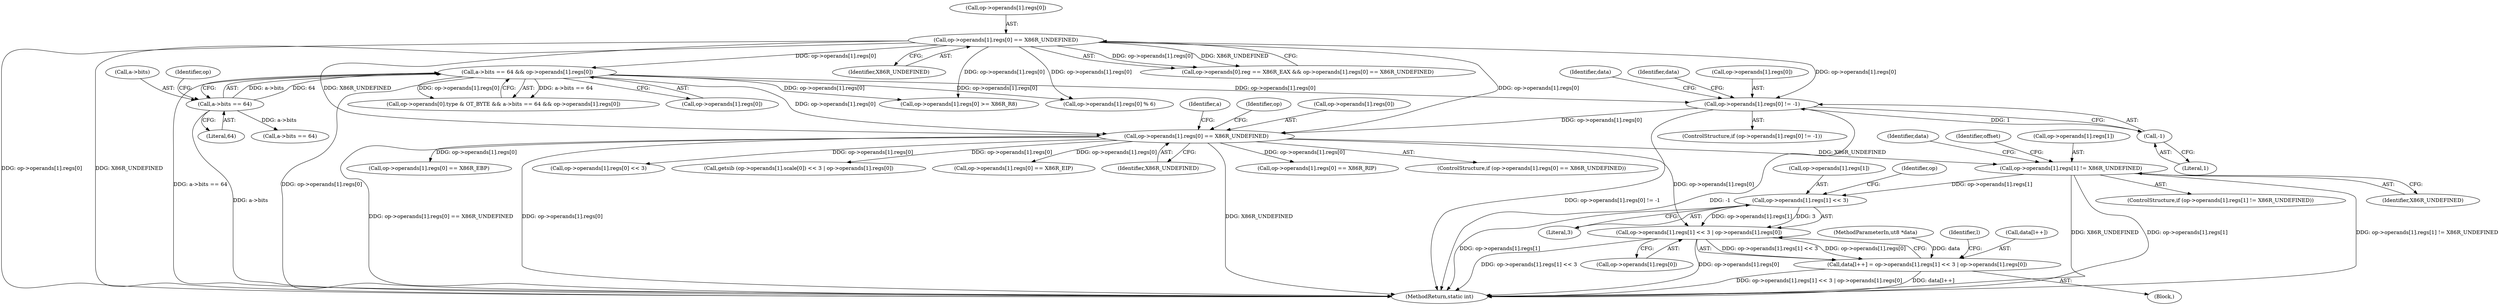 digraph "0_radare2_f17bfd9f1da05f30f23a4dd05e9d2363e1406948@API" {
"1002811" [label="(Call,op->operands[1].regs[1] << 3 | op->operands[1].regs[0])"];
"1002812" [label="(Call,op->operands[1].regs[1] << 3)"];
"1002778" [label="(Call,op->operands[1].regs[1] != X86R_UNDEFINED)"];
"1002541" [label="(Call,op->operands[1].regs[0] == X86R_UNDEFINED)"];
"1002172" [label="(Call,a->bits == 64 && op->operands[1].regs[0])"];
"1002173" [label="(Call,a->bits == 64)"];
"1002040" [label="(Call,op->operands[1].regs[0] == X86R_UNDEFINED)"];
"1002388" [label="(Call,op->operands[1].regs[0] != -1)"];
"1002398" [label="(Call,-1)"];
"1002806" [label="(Call,data[l++] = op->operands[1].regs[1] << 3 | op->operands[1].regs[0])"];
"1002398" [label="(Call,-1)"];
"1002172" [label="(Call,a->bits == 64 && op->operands[1].regs[0])"];
"1002836" [label="(Identifier,offset)"];
"1002813" [label="(Call,op->operands[1].regs[1])"];
"1002777" [label="(ControlStructure,if (op->operands[1].regs[1] != X86R_UNDEFINED))"];
"1002403" [label="(Identifier,data)"];
"1002699" [label="(Call,op->operands[1].regs[0] << 3)"];
"1000104" [label="(MethodParameterIn,ut8 *data)"];
"1002358" [label="(Call,a->bits == 64)"];
"1002718" [label="(Call,getsib (op->operands[1].scale[0]) << 3 | op->operands[1].regs[0])"];
"1002409" [label="(Identifier,data)"];
"1002050" [label="(Identifier,X86R_UNDEFINED)"];
"1002833" [label="(Identifier,l)"];
"1002174" [label="(Call,a->bits)"];
"1002822" [label="(Literal,3)"];
"1002979" [label="(Call,op->operands[1].regs[0] == X86R_EIP)"];
"1002162" [label="(Call,op->operands[0].type & OT_BYTE && a->bits == 64 && op->operands[1].regs[0])"];
"1002806" [label="(Call,data[l++] = op->operands[1].regs[1] << 3 | op->operands[1].regs[0])"];
"1002178" [label="(Call,op->operands[1].regs[0])"];
"1002556" [label="(Identifier,a)"];
"1002638" [label="(Identifier,op)"];
"1002177" [label="(Literal,64)"];
"1002388" [label="(Call,op->operands[1].regs[0] != -1)"];
"1002779" [label="(Call,op->operands[1].regs[1])"];
"1002551" [label="(Identifier,X86R_UNDEFINED)"];
"1002823" [label="(Call,op->operands[1].regs[0])"];
"1002387" [label="(ControlStructure,if (op->operands[1].regs[0] != -1))"];
"1003220" [label="(MethodReturn,static int)"];
"1002542" [label="(Call,op->operands[1].regs[0])"];
"1002040" [label="(Call,op->operands[1].regs[0] == X86R_UNDEFINED)"];
"1002030" [label="(Call,op->operands[0].reg == X86R_EAX && op->operands[1].regs[0] == X86R_UNDEFINED)"];
"1002399" [label="(Literal,1)"];
"1002041" [label="(Call,op->operands[1].regs[0])"];
"1002789" [label="(Block,)"];
"1002886" [label="(Call,op->operands[1].regs[0] == X86R_RIP)"];
"1002540" [label="(ControlStructure,if (op->operands[1].regs[0] == X86R_UNDEFINED))"];
"1002173" [label="(Call,a->bits == 64)"];
"1002778" [label="(Call,op->operands[1].regs[1] != X86R_UNDEFINED)"];
"1002811" [label="(Call,op->operands[1].regs[1] << 3 | op->operands[1].regs[0])"];
"1002837" [label="(Call,op->operands[1].regs[0] == X86R_EBP)"];
"1002190" [label="(Call,op->operands[1].regs[0] >= X86R_R8)"];
"1002182" [label="(Identifier,op)"];
"1002290" [label="(Call,op->operands[1].regs[0] % 6)"];
"1002541" [label="(Call,op->operands[1].regs[0] == X86R_UNDEFINED)"];
"1002389" [label="(Call,op->operands[1].regs[0])"];
"1002812" [label="(Call,op->operands[1].regs[1] << 3)"];
"1002827" [label="(Identifier,op)"];
"1002788" [label="(Identifier,X86R_UNDEFINED)"];
"1002807" [label="(Call,data[l++])"];
"1002792" [label="(Identifier,data)"];
"1002811" -> "1002806"  [label="AST: "];
"1002811" -> "1002823"  [label="CFG: "];
"1002812" -> "1002811"  [label="AST: "];
"1002823" -> "1002811"  [label="AST: "];
"1002806" -> "1002811"  [label="CFG: "];
"1002811" -> "1003220"  [label="DDG: op->operands[1].regs[1] << 3"];
"1002811" -> "1003220"  [label="DDG: op->operands[1].regs[0]"];
"1002811" -> "1002806"  [label="DDG: op->operands[1].regs[1] << 3"];
"1002811" -> "1002806"  [label="DDG: op->operands[1].regs[0]"];
"1002812" -> "1002811"  [label="DDG: op->operands[1].regs[1]"];
"1002812" -> "1002811"  [label="DDG: 3"];
"1002541" -> "1002811"  [label="DDG: op->operands[1].regs[0]"];
"1002812" -> "1002822"  [label="CFG: "];
"1002813" -> "1002812"  [label="AST: "];
"1002822" -> "1002812"  [label="AST: "];
"1002827" -> "1002812"  [label="CFG: "];
"1002812" -> "1003220"  [label="DDG: op->operands[1].regs[1]"];
"1002778" -> "1002812"  [label="DDG: op->operands[1].regs[1]"];
"1002778" -> "1002777"  [label="AST: "];
"1002778" -> "1002788"  [label="CFG: "];
"1002779" -> "1002778"  [label="AST: "];
"1002788" -> "1002778"  [label="AST: "];
"1002792" -> "1002778"  [label="CFG: "];
"1002836" -> "1002778"  [label="CFG: "];
"1002778" -> "1003220"  [label="DDG: X86R_UNDEFINED"];
"1002778" -> "1003220"  [label="DDG: op->operands[1].regs[1]"];
"1002778" -> "1003220"  [label="DDG: op->operands[1].regs[1] != X86R_UNDEFINED"];
"1002541" -> "1002778"  [label="DDG: X86R_UNDEFINED"];
"1002541" -> "1002540"  [label="AST: "];
"1002541" -> "1002551"  [label="CFG: "];
"1002542" -> "1002541"  [label="AST: "];
"1002551" -> "1002541"  [label="AST: "];
"1002556" -> "1002541"  [label="CFG: "];
"1002638" -> "1002541"  [label="CFG: "];
"1002541" -> "1003220"  [label="DDG: op->operands[1].regs[0] == X86R_UNDEFINED"];
"1002541" -> "1003220"  [label="DDG: op->operands[1].regs[0]"];
"1002541" -> "1003220"  [label="DDG: X86R_UNDEFINED"];
"1002172" -> "1002541"  [label="DDG: op->operands[1].regs[0]"];
"1002040" -> "1002541"  [label="DDG: op->operands[1].regs[0]"];
"1002040" -> "1002541"  [label="DDG: X86R_UNDEFINED"];
"1002388" -> "1002541"  [label="DDG: op->operands[1].regs[0]"];
"1002541" -> "1002699"  [label="DDG: op->operands[1].regs[0]"];
"1002541" -> "1002718"  [label="DDG: op->operands[1].regs[0]"];
"1002541" -> "1002837"  [label="DDG: op->operands[1].regs[0]"];
"1002541" -> "1002886"  [label="DDG: op->operands[1].regs[0]"];
"1002541" -> "1002979"  [label="DDG: op->operands[1].regs[0]"];
"1002172" -> "1002162"  [label="AST: "];
"1002172" -> "1002173"  [label="CFG: "];
"1002172" -> "1002178"  [label="CFG: "];
"1002173" -> "1002172"  [label="AST: "];
"1002178" -> "1002172"  [label="AST: "];
"1002162" -> "1002172"  [label="CFG: "];
"1002172" -> "1003220"  [label="DDG: op->operands[1].regs[0]"];
"1002172" -> "1003220"  [label="DDG: a->bits == 64"];
"1002172" -> "1002162"  [label="DDG: a->bits == 64"];
"1002172" -> "1002162"  [label="DDG: op->operands[1].regs[0]"];
"1002173" -> "1002172"  [label="DDG: a->bits"];
"1002173" -> "1002172"  [label="DDG: 64"];
"1002040" -> "1002172"  [label="DDG: op->operands[1].regs[0]"];
"1002172" -> "1002190"  [label="DDG: op->operands[1].regs[0]"];
"1002172" -> "1002290"  [label="DDG: op->operands[1].regs[0]"];
"1002172" -> "1002388"  [label="DDG: op->operands[1].regs[0]"];
"1002173" -> "1002177"  [label="CFG: "];
"1002174" -> "1002173"  [label="AST: "];
"1002177" -> "1002173"  [label="AST: "];
"1002182" -> "1002173"  [label="CFG: "];
"1002173" -> "1003220"  [label="DDG: a->bits"];
"1002173" -> "1002358"  [label="DDG: a->bits"];
"1002040" -> "1002030"  [label="AST: "];
"1002040" -> "1002050"  [label="CFG: "];
"1002041" -> "1002040"  [label="AST: "];
"1002050" -> "1002040"  [label="AST: "];
"1002030" -> "1002040"  [label="CFG: "];
"1002040" -> "1003220"  [label="DDG: op->operands[1].regs[0]"];
"1002040" -> "1003220"  [label="DDG: X86R_UNDEFINED"];
"1002040" -> "1002030"  [label="DDG: op->operands[1].regs[0]"];
"1002040" -> "1002030"  [label="DDG: X86R_UNDEFINED"];
"1002040" -> "1002190"  [label="DDG: op->operands[1].regs[0]"];
"1002040" -> "1002290"  [label="DDG: op->operands[1].regs[0]"];
"1002040" -> "1002388"  [label="DDG: op->operands[1].regs[0]"];
"1002388" -> "1002387"  [label="AST: "];
"1002388" -> "1002398"  [label="CFG: "];
"1002389" -> "1002388"  [label="AST: "];
"1002398" -> "1002388"  [label="AST: "];
"1002403" -> "1002388"  [label="CFG: "];
"1002409" -> "1002388"  [label="CFG: "];
"1002388" -> "1003220"  [label="DDG: op->operands[1].regs[0] != -1"];
"1002388" -> "1003220"  [label="DDG: -1"];
"1002398" -> "1002388"  [label="DDG: 1"];
"1002398" -> "1002399"  [label="CFG: "];
"1002399" -> "1002398"  [label="AST: "];
"1002806" -> "1002789"  [label="AST: "];
"1002807" -> "1002806"  [label="AST: "];
"1002833" -> "1002806"  [label="CFG: "];
"1002806" -> "1003220"  [label="DDG: op->operands[1].regs[1] << 3 | op->operands[1].regs[0]"];
"1002806" -> "1003220"  [label="DDG: data[l++]"];
"1000104" -> "1002806"  [label="DDG: data"];
}
